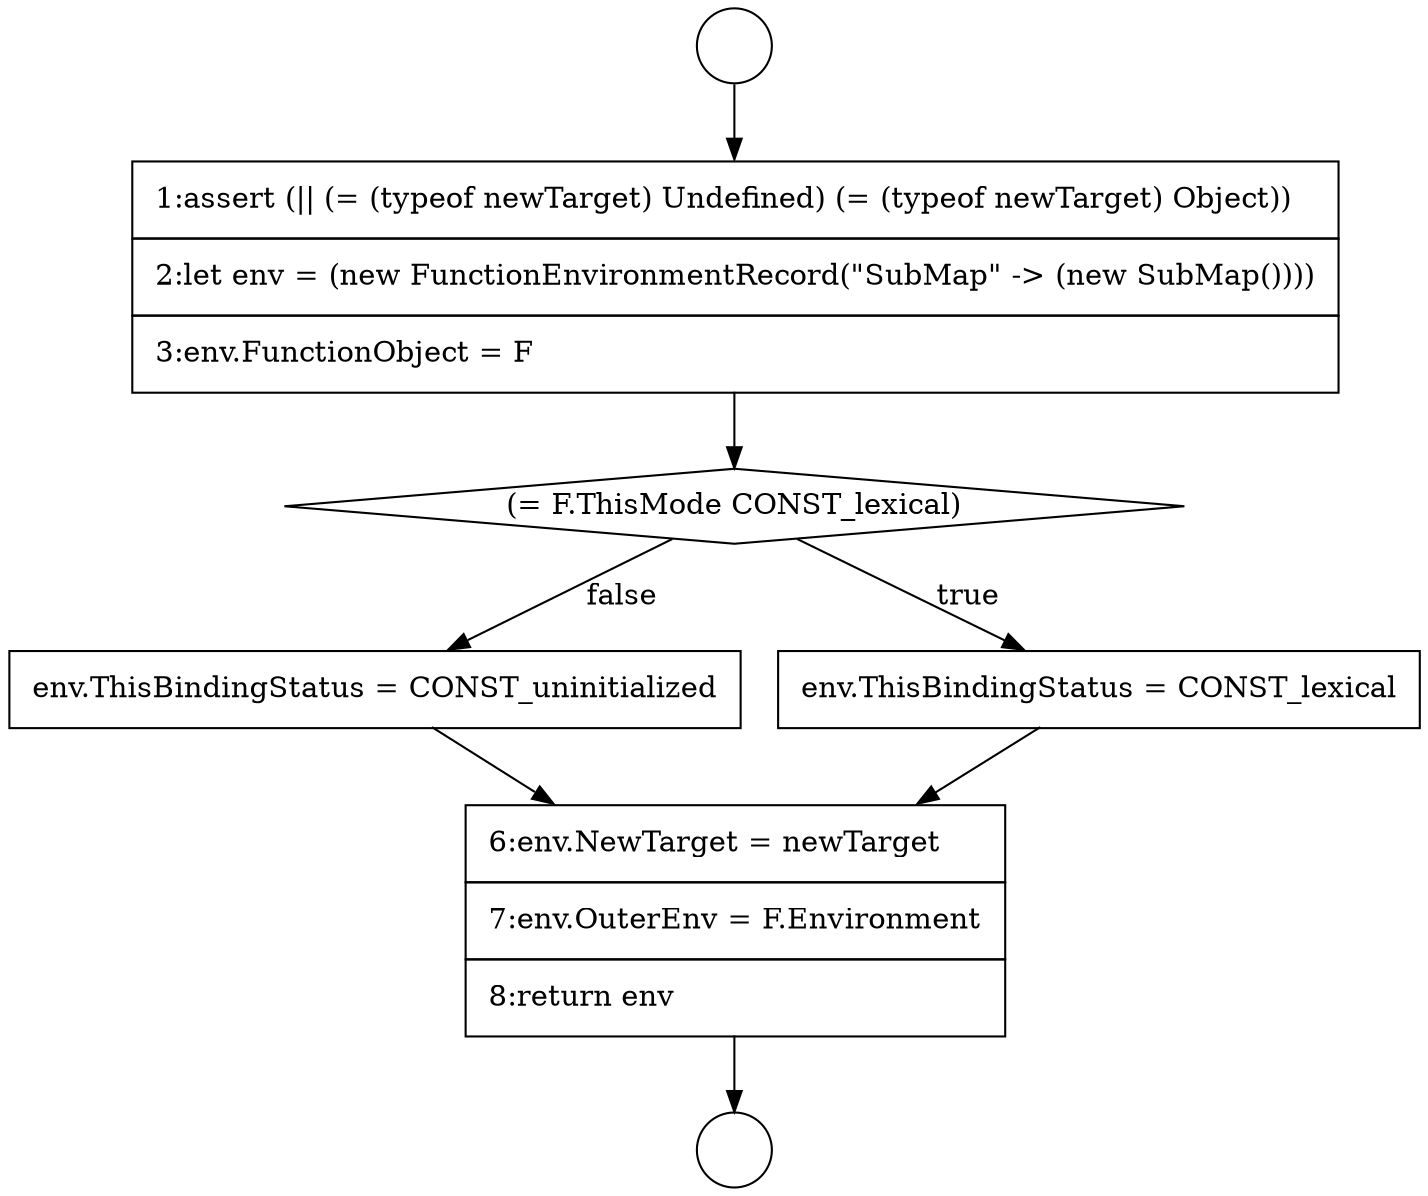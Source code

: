 digraph {
  node0 [shape=circle label=" " color="black" fillcolor="white" style=filled]
  node5 [shape=none, margin=0, label=<<font color="black">
    <table border="0" cellborder="1" cellspacing="0" cellpadding="10">
      <tr><td align="left">env.ThisBindingStatus = CONST_uninitialized</td></tr>
    </table>
  </font>> color="black" fillcolor="white" style=filled]
  node1 [shape=circle label=" " color="black" fillcolor="white" style=filled]
  node6 [shape=none, margin=0, label=<<font color="black">
    <table border="0" cellborder="1" cellspacing="0" cellpadding="10">
      <tr><td align="left">6:env.NewTarget = newTarget</td></tr>
      <tr><td align="left">7:env.OuterEnv = F.Environment</td></tr>
      <tr><td align="left">8:return env</td></tr>
    </table>
  </font>> color="black" fillcolor="white" style=filled]
  node2 [shape=none, margin=0, label=<<font color="black">
    <table border="0" cellborder="1" cellspacing="0" cellpadding="10">
      <tr><td align="left">1:assert (|| (= (typeof newTarget) Undefined) (= (typeof newTarget) Object))</td></tr>
      <tr><td align="left">2:let env = (new FunctionEnvironmentRecord(&quot;SubMap&quot; -&gt; (new SubMap())))</td></tr>
      <tr><td align="left">3:env.FunctionObject = F</td></tr>
    </table>
  </font>> color="black" fillcolor="white" style=filled]
  node3 [shape=diamond, label=<<font color="black">(= F.ThisMode CONST_lexical)</font>> color="black" fillcolor="white" style=filled]
  node4 [shape=none, margin=0, label=<<font color="black">
    <table border="0" cellborder="1" cellspacing="0" cellpadding="10">
      <tr><td align="left">env.ThisBindingStatus = CONST_lexical</td></tr>
    </table>
  </font>> color="black" fillcolor="white" style=filled]
  node5 -> node6 [ color="black"]
  node4 -> node6 [ color="black"]
  node0 -> node2 [ color="black"]
  node6 -> node1 [ color="black"]
  node2 -> node3 [ color="black"]
  node3 -> node4 [label=<<font color="black">true</font>> color="black"]
  node3 -> node5 [label=<<font color="black">false</font>> color="black"]
}

